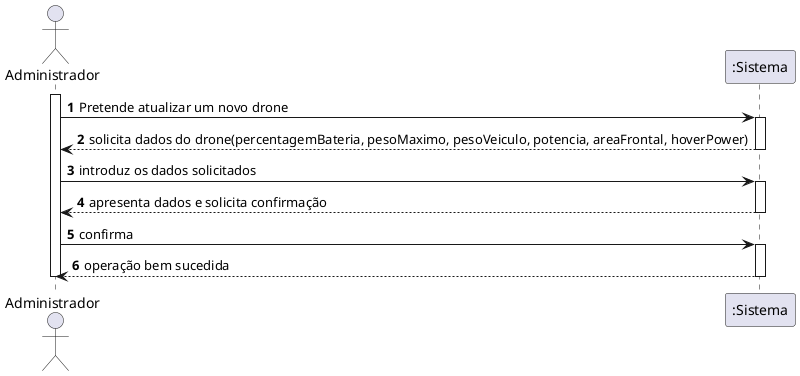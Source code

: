 @startuml
autonumber
actor "Administrador" as UNR

activate UNR
UNR -> ":Sistema" : Pretende atualizar um novo drone
activate ":Sistema"
":Sistema" --> UNR : solicita dados do drone(percentagemBateria, pesoMaximo, pesoVeiculo, potencia, areaFrontal, hoverPower)
deactivate ":Sistema"


UNR -> ":Sistema" : introduz os dados solicitados
activate ":Sistema"
":Sistema" --> UNR : apresenta dados e solicita confirmação
deactivate ":Sistema"

UNR -> ":Sistema" : confirma
activate ":Sistema"
":Sistema" --> UNR : operação bem sucedida
deactivate ":Sistema"

deactivate UNR
@enduml
